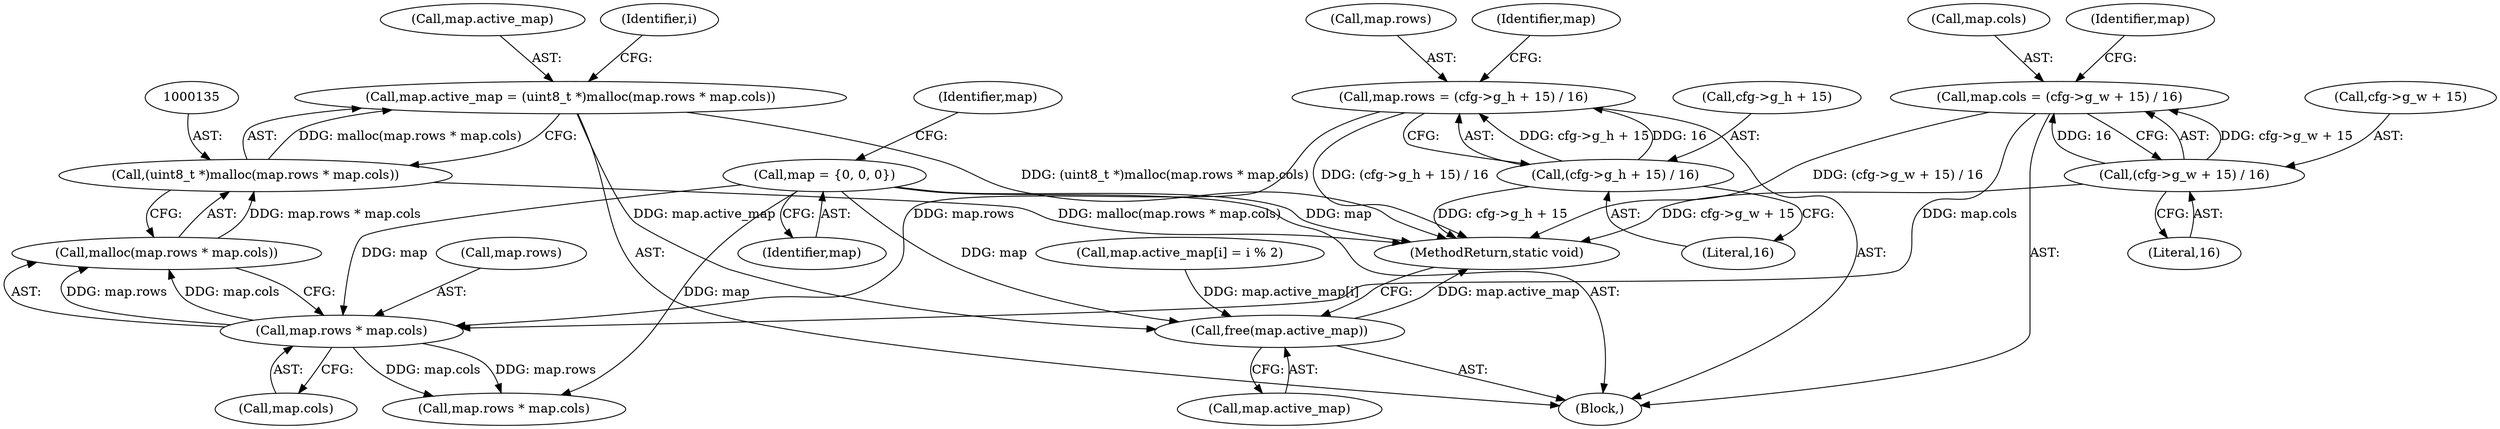 digraph "0_Android_5a9753fca56f0eeb9f61e342b2fccffc364f9426_8@integer" {
"1000130" [label="(Call,map.active_map = (uint8_t *)malloc(map.rows * map.cols))"];
"1000134" [label="(Call,(uint8_t *)malloc(map.rows * map.cols))"];
"1000136" [label="(Call,malloc(map.rows * map.cols))"];
"1000137" [label="(Call,map.rows * map.cols)"];
"1000106" [label="(Call,map = {0, 0, 0})"];
"1000108" [label="(Call,map.rows = (cfg->g_h + 15) / 16)"];
"1000112" [label="(Call,(cfg->g_h + 15) / 16)"];
"1000119" [label="(Call,map.cols = (cfg->g_w + 15) / 16)"];
"1000123" [label="(Call,(cfg->g_w + 15) / 16)"];
"1000177" [label="(Call,free(map.active_map))"];
"1000118" [label="(Literal,16)"];
"1000178" [label="(Call,map.active_map)"];
"1000134" [label="(Call,(uint8_t *)malloc(map.rows * map.cols))"];
"1000119" [label="(Call,map.cols = (cfg->g_w + 15) / 16)"];
"1000120" [label="(Call,map.cols)"];
"1000108" [label="(Call,map.rows = (cfg->g_h + 15) / 16)"];
"1000132" [label="(Identifier,map)"];
"1000123" [label="(Call,(cfg->g_w + 15) / 16)"];
"1000137" [label="(Call,map.rows * map.cols)"];
"1000159" [label="(Call,map.active_map[i] = i % 2)"];
"1000113" [label="(Call,cfg->g_h + 15)"];
"1000131" [label="(Call,map.active_map)"];
"1000130" [label="(Call,map.active_map = (uint8_t *)malloc(map.rows * map.cols))"];
"1000136" [label="(Call,malloc(map.rows * map.cols))"];
"1000110" [label="(Identifier,map)"];
"1000181" [label="(MethodReturn,static void)"];
"1000124" [label="(Call,cfg->g_w + 15)"];
"1000150" [label="(Call,map.rows * map.cols)"];
"1000107" [label="(Identifier,map)"];
"1000177" [label="(Call,free(map.active_map))"];
"1000146" [label="(Identifier,i)"];
"1000109" [label="(Call,map.rows)"];
"1000138" [label="(Call,map.rows)"];
"1000106" [label="(Call,map = {0, 0, 0})"];
"1000121" [label="(Identifier,map)"];
"1000129" [label="(Literal,16)"];
"1000141" [label="(Call,map.cols)"];
"1000112" [label="(Call,(cfg->g_h + 15) / 16)"];
"1000103" [label="(Block,)"];
"1000130" -> "1000103"  [label="AST: "];
"1000130" -> "1000134"  [label="CFG: "];
"1000131" -> "1000130"  [label="AST: "];
"1000134" -> "1000130"  [label="AST: "];
"1000146" -> "1000130"  [label="CFG: "];
"1000130" -> "1000181"  [label="DDG: (uint8_t *)malloc(map.rows * map.cols)"];
"1000134" -> "1000130"  [label="DDG: malloc(map.rows * map.cols)"];
"1000130" -> "1000177"  [label="DDG: map.active_map"];
"1000134" -> "1000136"  [label="CFG: "];
"1000135" -> "1000134"  [label="AST: "];
"1000136" -> "1000134"  [label="AST: "];
"1000134" -> "1000181"  [label="DDG: malloc(map.rows * map.cols)"];
"1000136" -> "1000134"  [label="DDG: map.rows * map.cols"];
"1000136" -> "1000137"  [label="CFG: "];
"1000137" -> "1000136"  [label="AST: "];
"1000137" -> "1000136"  [label="DDG: map.rows"];
"1000137" -> "1000136"  [label="DDG: map.cols"];
"1000137" -> "1000141"  [label="CFG: "];
"1000138" -> "1000137"  [label="AST: "];
"1000141" -> "1000137"  [label="AST: "];
"1000106" -> "1000137"  [label="DDG: map"];
"1000108" -> "1000137"  [label="DDG: map.rows"];
"1000119" -> "1000137"  [label="DDG: map.cols"];
"1000137" -> "1000150"  [label="DDG: map.rows"];
"1000137" -> "1000150"  [label="DDG: map.cols"];
"1000106" -> "1000103"  [label="AST: "];
"1000106" -> "1000107"  [label="CFG: "];
"1000107" -> "1000106"  [label="AST: "];
"1000110" -> "1000106"  [label="CFG: "];
"1000106" -> "1000181"  [label="DDG: map"];
"1000106" -> "1000150"  [label="DDG: map"];
"1000106" -> "1000177"  [label="DDG: map"];
"1000108" -> "1000103"  [label="AST: "];
"1000108" -> "1000112"  [label="CFG: "];
"1000109" -> "1000108"  [label="AST: "];
"1000112" -> "1000108"  [label="AST: "];
"1000121" -> "1000108"  [label="CFG: "];
"1000108" -> "1000181"  [label="DDG: (cfg->g_h + 15) / 16"];
"1000112" -> "1000108"  [label="DDG: cfg->g_h + 15"];
"1000112" -> "1000108"  [label="DDG: 16"];
"1000112" -> "1000118"  [label="CFG: "];
"1000113" -> "1000112"  [label="AST: "];
"1000118" -> "1000112"  [label="AST: "];
"1000112" -> "1000181"  [label="DDG: cfg->g_h + 15"];
"1000119" -> "1000103"  [label="AST: "];
"1000119" -> "1000123"  [label="CFG: "];
"1000120" -> "1000119"  [label="AST: "];
"1000123" -> "1000119"  [label="AST: "];
"1000132" -> "1000119"  [label="CFG: "];
"1000119" -> "1000181"  [label="DDG: (cfg->g_w + 15) / 16"];
"1000123" -> "1000119"  [label="DDG: cfg->g_w + 15"];
"1000123" -> "1000119"  [label="DDG: 16"];
"1000123" -> "1000129"  [label="CFG: "];
"1000124" -> "1000123"  [label="AST: "];
"1000129" -> "1000123"  [label="AST: "];
"1000123" -> "1000181"  [label="DDG: cfg->g_w + 15"];
"1000177" -> "1000103"  [label="AST: "];
"1000177" -> "1000178"  [label="CFG: "];
"1000178" -> "1000177"  [label="AST: "];
"1000181" -> "1000177"  [label="CFG: "];
"1000177" -> "1000181"  [label="DDG: map.active_map"];
"1000159" -> "1000177"  [label="DDG: map.active_map[i]"];
}
